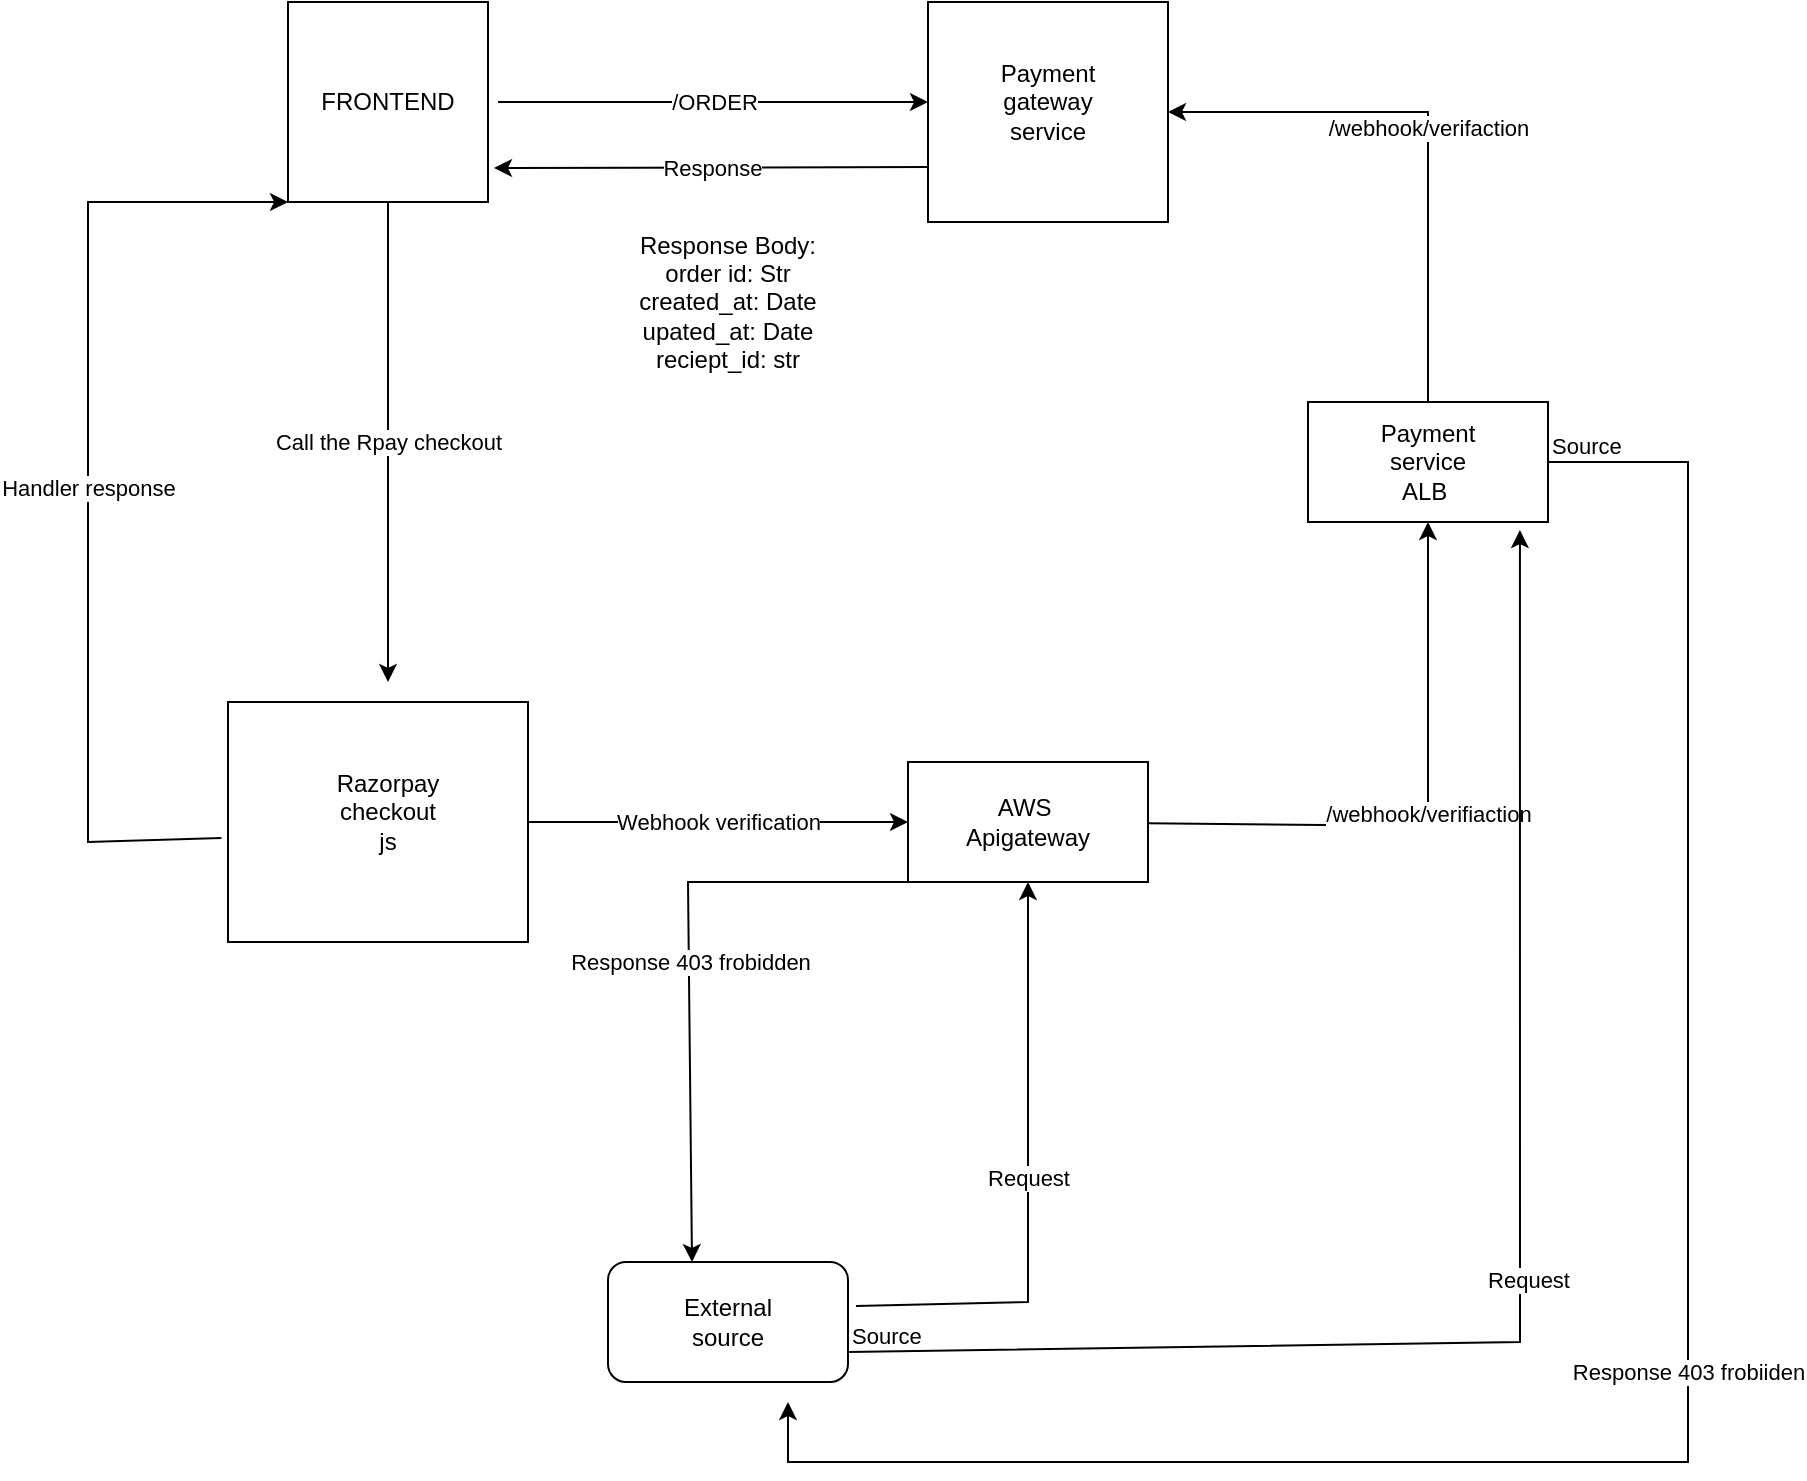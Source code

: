 <mxfile version="24.2.1" type="google">
  <diagram name="Page-1" id="2YBvvXClWsGukQMizWep">
    <mxGraphModel grid="1" page="1" gridSize="10" guides="1" tooltips="1" connect="1" arrows="1" fold="1" pageScale="1" pageWidth="850" pageHeight="1100" math="0" shadow="0">
      <root>
        <mxCell id="0" />
        <mxCell id="1" parent="0" />
        <mxCell id="63K2OIT6p0-cgkWhVDHP-1" value="" style="whiteSpace=wrap;html=1;aspect=fixed;" vertex="1" parent="1">
          <mxGeometry x="130" y="130" width="100" height="100" as="geometry" />
        </mxCell>
        <object label="FRONTEND" VPS-Frontend="" id="63K2OIT6p0-cgkWhVDHP-3">
          <mxCell style="text;html=1;align=center;verticalAlign=middle;whiteSpace=wrap;rounded=0;" vertex="1" parent="1">
            <mxGeometry x="125" y="160" width="110" height="40" as="geometry" />
          </mxCell>
        </object>
        <mxCell id="63K2OIT6p0-cgkWhVDHP-7" value="/ORDER" style="endArrow=classic;html=1;rounded=0;exitX=1;exitY=0.5;exitDx=0;exitDy=0;" edge="1" parent="1" source="63K2OIT6p0-cgkWhVDHP-3">
          <mxGeometry relative="1" as="geometry">
            <mxPoint x="290" y="190" as="sourcePoint" />
            <mxPoint x="450" y="180" as="targetPoint" />
            <Array as="points">
              <mxPoint x="340" y="180" />
            </Array>
          </mxGeometry>
        </mxCell>
        <mxCell id="63K2OIT6p0-cgkWhVDHP-9" value="" style="rounded=0;whiteSpace=wrap;html=1;" vertex="1" parent="1">
          <mxGeometry x="450" y="130" width="120" height="110" as="geometry" />
        </mxCell>
        <mxCell id="63K2OIT6p0-cgkWhVDHP-10" value="Payment gateway service" style="text;html=1;align=center;verticalAlign=middle;whiteSpace=wrap;rounded=0;" vertex="1" parent="1">
          <mxGeometry x="480" y="165" width="60" height="30" as="geometry" />
        </mxCell>
        <mxCell id="63K2OIT6p0-cgkWhVDHP-15" value="Response" style="endArrow=classic;html=1;rounded=0;entryX=1.03;entryY=0.83;entryDx=0;entryDy=0;entryPerimeter=0;exitX=0;exitY=0.75;exitDx=0;exitDy=0;" edge="1" parent="1" source="63K2OIT6p0-cgkWhVDHP-9" target="63K2OIT6p0-cgkWhVDHP-1">
          <mxGeometry relative="1" as="geometry">
            <mxPoint x="370" y="450" as="sourcePoint" />
            <mxPoint x="470" y="450" as="targetPoint" />
          </mxGeometry>
        </mxCell>
        <mxCell id="63K2OIT6p0-cgkWhVDHP-17" value="Response Body:&lt;div&gt;order id: Str&lt;/div&gt;&lt;div&gt;created_at: Date&lt;/div&gt;&lt;div&gt;upated_at: Date&lt;/div&gt;&lt;div&gt;reciept_id: str&lt;/div&gt;" style="text;html=1;align=center;verticalAlign=middle;whiteSpace=wrap;rounded=0;" vertex="1" parent="1">
          <mxGeometry x="280" y="230" width="140" height="100" as="geometry" />
        </mxCell>
        <mxCell id="63K2OIT6p0-cgkWhVDHP-18" value="Call the Rpay checkout" style="endArrow=classic;html=1;rounded=0;exitX=0.5;exitY=1;exitDx=0;exitDy=0;" edge="1" parent="1" source="63K2OIT6p0-cgkWhVDHP-1">
          <mxGeometry relative="1" as="geometry">
            <mxPoint x="340" y="450" as="sourcePoint" />
            <mxPoint x="180" y="470" as="targetPoint" />
          </mxGeometry>
        </mxCell>
        <mxCell id="63K2OIT6p0-cgkWhVDHP-21" value="" style="rounded=0;whiteSpace=wrap;html=1;" vertex="1" parent="1">
          <mxGeometry x="100" y="480" width="150" height="120" as="geometry" />
        </mxCell>
        <mxCell id="63K2OIT6p0-cgkWhVDHP-22" value="Razorpay checkout js" style="text;html=1;align=center;verticalAlign=middle;whiteSpace=wrap;rounded=0;" vertex="1" parent="1">
          <mxGeometry x="150" y="520" width="60" height="30" as="geometry" />
        </mxCell>
        <mxCell id="63K2OIT6p0-cgkWhVDHP-23" value="Handler response" style="endArrow=classic;html=1;rounded=0;entryX=0;entryY=1;entryDx=0;entryDy=0;exitX=-0.022;exitY=0.567;exitDx=0;exitDy=0;exitPerimeter=0;" edge="1" parent="1" source="63K2OIT6p0-cgkWhVDHP-21" target="63K2OIT6p0-cgkWhVDHP-1">
          <mxGeometry relative="1" as="geometry">
            <mxPoint x="60" y="550" as="sourcePoint" />
            <mxPoint x="108" y="200" as="targetPoint" />
            <Array as="points">
              <mxPoint x="30" y="550" />
              <mxPoint x="30" y="230" />
            </Array>
          </mxGeometry>
        </mxCell>
        <mxCell id="63K2OIT6p0-cgkWhVDHP-27" value="Webhook verification" style="endArrow=classic;html=1;rounded=0;exitX=1;exitY=0.5;exitDx=0;exitDy=0;" edge="1" parent="1" source="63K2OIT6p0-cgkWhVDHP-21">
          <mxGeometry relative="1" as="geometry">
            <mxPoint x="370" y="450" as="sourcePoint" />
            <mxPoint x="440" y="540" as="targetPoint" />
          </mxGeometry>
        </mxCell>
        <mxCell id="63K2OIT6p0-cgkWhVDHP-31" value="" style="rounded=0;whiteSpace=wrap;html=1;" vertex="1" parent="1">
          <mxGeometry x="440" y="510" width="120" height="60" as="geometry" />
        </mxCell>
        <mxCell id="63K2OIT6p0-cgkWhVDHP-32" value="AWS&amp;nbsp;&lt;div&gt;Apigateway&lt;/div&gt;" style="text;html=1;align=center;verticalAlign=middle;whiteSpace=wrap;rounded=0;" vertex="1" parent="1">
          <mxGeometry x="470" y="525" width="60" height="30" as="geometry" />
        </mxCell>
        <mxCell id="63K2OIT6p0-cgkWhVDHP-33" value="/webhook/verifiaction" style="endArrow=classic;html=1;rounded=0;" edge="1" parent="1">
          <mxGeometry relative="1" as="geometry">
            <mxPoint x="560" y="540.6" as="sourcePoint" />
            <mxPoint x="700" y="390" as="targetPoint" />
            <Array as="points">
              <mxPoint x="700" y="542" />
            </Array>
          </mxGeometry>
        </mxCell>
        <mxCell id="63K2OIT6p0-cgkWhVDHP-36" value="" style="rounded=0;whiteSpace=wrap;html=1;" vertex="1" parent="1">
          <mxGeometry x="640" y="330" width="120" height="60" as="geometry" />
        </mxCell>
        <mxCell id="63K2OIT6p0-cgkWhVDHP-37" value="Payment service ALB&amp;nbsp;" style="text;html=1;align=center;verticalAlign=middle;whiteSpace=wrap;rounded=0;" vertex="1" parent="1">
          <mxGeometry x="670" y="345" width="60" height="30" as="geometry" />
        </mxCell>
        <mxCell id="63K2OIT6p0-cgkWhVDHP-38" value="/webhook/verifaction" style="endArrow=classic;html=1;rounded=0;entryX=1;entryY=0.5;entryDx=0;entryDy=0;exitX=0.5;exitY=0;exitDx=0;exitDy=0;" edge="1" parent="1" source="63K2OIT6p0-cgkWhVDHP-36" target="63K2OIT6p0-cgkWhVDHP-9">
          <mxGeometry relative="1" as="geometry">
            <mxPoint x="370" y="440" as="sourcePoint" />
            <mxPoint x="580" y="190" as="targetPoint" />
            <Array as="points">
              <mxPoint x="700" y="185" />
            </Array>
          </mxGeometry>
        </mxCell>
        <mxCell id="63K2OIT6p0-cgkWhVDHP-40" value="" style="rounded=1;whiteSpace=wrap;html=1;" vertex="1" parent="1">
          <mxGeometry x="290" y="760" width="120" height="60" as="geometry" />
        </mxCell>
        <mxCell id="63K2OIT6p0-cgkWhVDHP-42" value="External source" style="text;html=1;align=center;verticalAlign=middle;whiteSpace=wrap;rounded=0;" vertex="1" parent="1">
          <mxGeometry x="320" y="775" width="60" height="30" as="geometry" />
        </mxCell>
        <mxCell id="63K2OIT6p0-cgkWhVDHP-43" value="Request" style="endArrow=classic;html=1;rounded=0;entryX=0.5;entryY=1;entryDx=0;entryDy=0;exitX=1.033;exitY=0.367;exitDx=0;exitDy=0;exitPerimeter=0;" edge="1" parent="1" source="63K2OIT6p0-cgkWhVDHP-40" target="63K2OIT6p0-cgkWhVDHP-31">
          <mxGeometry relative="1" as="geometry">
            <mxPoint x="360" y="550" as="sourcePoint" />
            <mxPoint x="460" y="550" as="targetPoint" />
            <Array as="points">
              <mxPoint x="500" y="780" />
            </Array>
          </mxGeometry>
        </mxCell>
        <mxCell id="63K2OIT6p0-cgkWhVDHP-46" value="" style="endArrow=classic;html=1;rounded=0;entryX=0.35;entryY=0;entryDx=0;entryDy=0;exitX=0;exitY=1;exitDx=0;exitDy=0;entryPerimeter=0;" edge="1" parent="1" source="63K2OIT6p0-cgkWhVDHP-31" target="63K2OIT6p0-cgkWhVDHP-40">
          <mxGeometry relative="1" as="geometry">
            <mxPoint x="360" y="550" as="sourcePoint" />
            <mxPoint x="460" y="550" as="targetPoint" />
            <Array as="points">
              <mxPoint x="330" y="570" />
            </Array>
          </mxGeometry>
        </mxCell>
        <mxCell id="63K2OIT6p0-cgkWhVDHP-47" value="Response 403 frobidden" style="edgeLabel;resizable=0;html=1;;align=center;verticalAlign=middle;" connectable="0" vertex="1" parent="63K2OIT6p0-cgkWhVDHP-46">
          <mxGeometry relative="1" as="geometry" />
        </mxCell>
        <mxCell id="63K2OIT6p0-cgkWhVDHP-48" value="" style="endArrow=classic;html=1;rounded=0;entryX=0.883;entryY=1.067;entryDx=0;entryDy=0;entryPerimeter=0;exitX=1;exitY=0.75;exitDx=0;exitDy=0;" edge="1" parent="1" source="63K2OIT6p0-cgkWhVDHP-40" target="63K2OIT6p0-cgkWhVDHP-36">
          <mxGeometry relative="1" as="geometry">
            <mxPoint x="490" y="470" as="sourcePoint" />
            <mxPoint x="650" y="470" as="targetPoint" />
            <Array as="points">
              <mxPoint x="746" y="800" />
            </Array>
          </mxGeometry>
        </mxCell>
        <mxCell id="63K2OIT6p0-cgkWhVDHP-50" value="Source" style="edgeLabel;resizable=0;html=1;;align=left;verticalAlign=bottom;" connectable="0" vertex="1" parent="63K2OIT6p0-cgkWhVDHP-48">
          <mxGeometry x="-1" relative="1" as="geometry" />
        </mxCell>
        <mxCell id="63K2OIT6p0-cgkWhVDHP-51" value="Request" style="edgeLabel;html=1;align=center;verticalAlign=middle;resizable=0;points=[];" connectable="0" vertex="1" parent="63K2OIT6p0-cgkWhVDHP-48">
          <mxGeometry x="-0.011" y="-4" relative="1" as="geometry">
            <mxPoint as="offset" />
          </mxGeometry>
        </mxCell>
        <mxCell id="63K2OIT6p0-cgkWhVDHP-52" value="" style="endArrow=classic;html=1;rounded=0;entryX=0.5;entryY=1;entryDx=0;entryDy=0;exitX=1;exitY=0.5;exitDx=0;exitDy=0;" edge="1" parent="1" source="63K2OIT6p0-cgkWhVDHP-36">
          <mxGeometry relative="1" as="geometry">
            <mxPoint x="790" y="370" as="sourcePoint" />
            <mxPoint x="380" y="830" as="targetPoint" />
            <Array as="points">
              <mxPoint x="830" y="360" />
              <mxPoint x="830" y="480" />
              <mxPoint x="830" y="610" />
              <mxPoint x="830" y="860" />
              <mxPoint x="380" y="860" />
            </Array>
          </mxGeometry>
        </mxCell>
        <mxCell id="63K2OIT6p0-cgkWhVDHP-53" value="Response 403 frobiiden" style="edgeLabel;resizable=0;html=1;;align=center;verticalAlign=middle;" connectable="0" vertex="1" parent="63K2OIT6p0-cgkWhVDHP-52">
          <mxGeometry relative="1" as="geometry" />
        </mxCell>
        <mxCell id="63K2OIT6p0-cgkWhVDHP-54" value="Source" style="edgeLabel;resizable=0;html=1;;align=left;verticalAlign=bottom;" connectable="0" vertex="1" parent="63K2OIT6p0-cgkWhVDHP-52">
          <mxGeometry x="-1" relative="1" as="geometry" />
        </mxCell>
      </root>
    </mxGraphModel>
  </diagram>
</mxfile>
